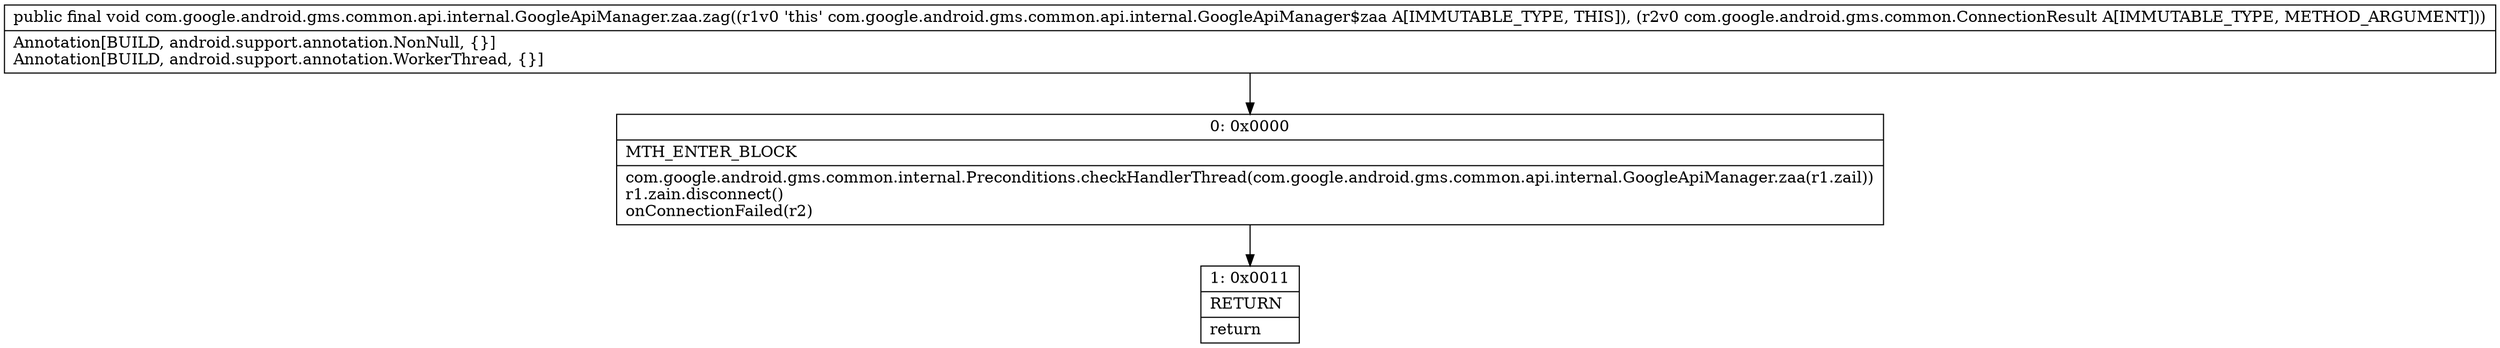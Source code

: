 digraph "CFG forcom.google.android.gms.common.api.internal.GoogleApiManager.zaa.zag(Lcom\/google\/android\/gms\/common\/ConnectionResult;)V" {
Node_0 [shape=record,label="{0\:\ 0x0000|MTH_ENTER_BLOCK\l|com.google.android.gms.common.internal.Preconditions.checkHandlerThread(com.google.android.gms.common.api.internal.GoogleApiManager.zaa(r1.zail))\lr1.zain.disconnect()\lonConnectionFailed(r2)\l}"];
Node_1 [shape=record,label="{1\:\ 0x0011|RETURN\l|return\l}"];
MethodNode[shape=record,label="{public final void com.google.android.gms.common.api.internal.GoogleApiManager.zaa.zag((r1v0 'this' com.google.android.gms.common.api.internal.GoogleApiManager$zaa A[IMMUTABLE_TYPE, THIS]), (r2v0 com.google.android.gms.common.ConnectionResult A[IMMUTABLE_TYPE, METHOD_ARGUMENT]))  | Annotation[BUILD, android.support.annotation.NonNull, \{\}]\lAnnotation[BUILD, android.support.annotation.WorkerThread, \{\}]\l}"];
MethodNode -> Node_0;
Node_0 -> Node_1;
}

